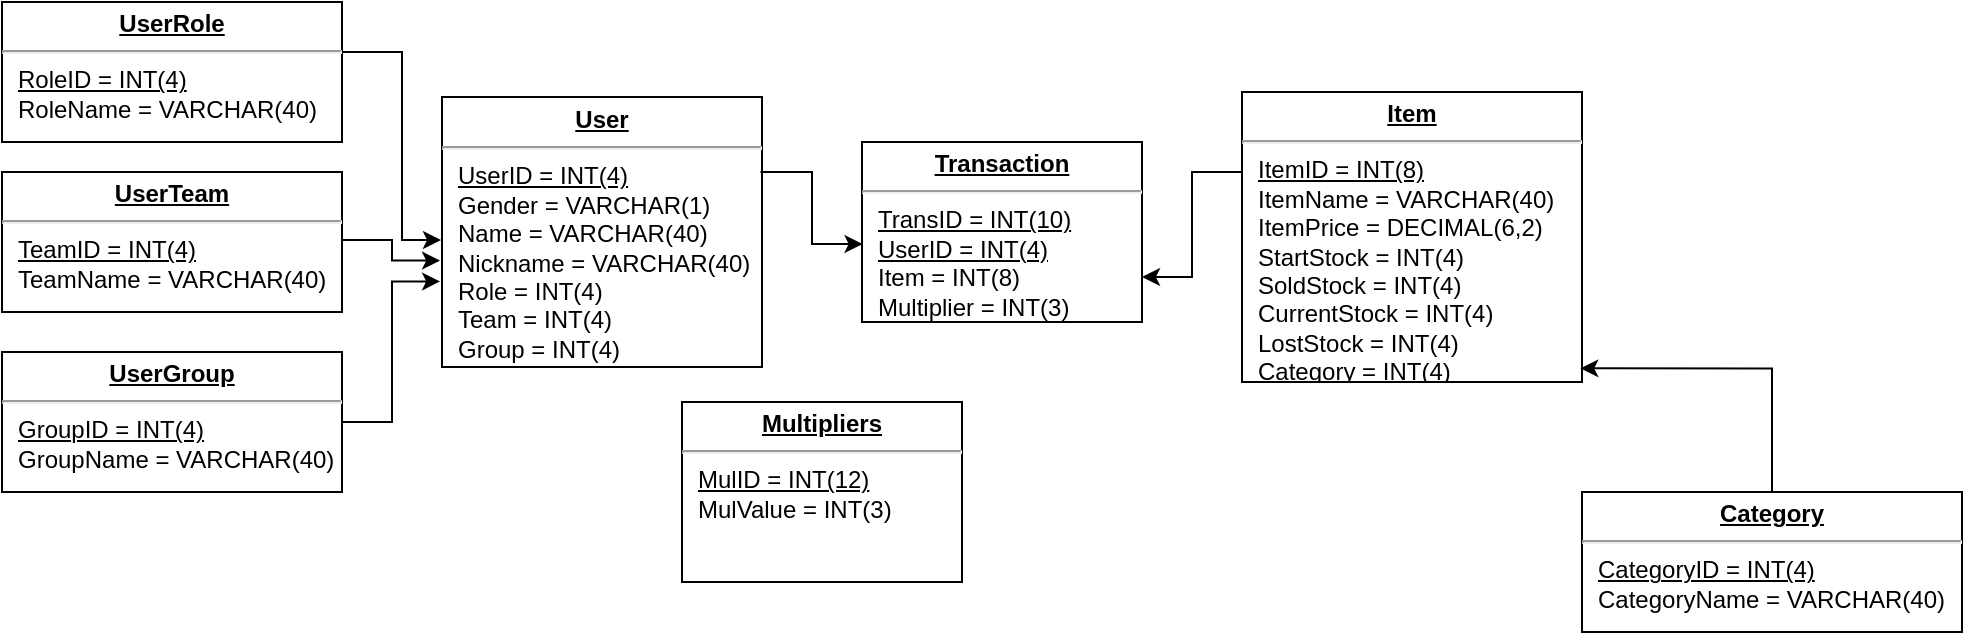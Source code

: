 <mxfile version="14.4.2" type="github">
  <diagram name="Page-1" id="a7904f86-f2b4-8e86-fa97-74104820619b">
    <mxGraphModel dx="1185" dy="648" grid="1" gridSize="10" guides="1" tooltips="1" connect="1" arrows="1" fold="1" page="1" pageScale="1" pageWidth="1100" pageHeight="850" background="#ffffff" math="0" shadow="0">
      <root>
        <mxCell id="0" />
        <mxCell id="1" parent="0" />
        <mxCell id="24794b860abc3c2d-1" value="&lt;p style=&quot;margin: 0px ; margin-top: 4px ; text-align: center ; text-decoration: underline&quot;&gt;&lt;b&gt;User&lt;/b&gt;&lt;/p&gt;&lt;hr&gt;&lt;p style=&quot;margin: 0px ; margin-left: 8px&quot;&gt;&lt;u&gt;UserID = INT(4)&lt;/u&gt;&lt;/p&gt;&lt;p style=&quot;margin: 0px ; margin-left: 8px&quot;&gt;Gender = VARCHAR(1)&lt;/p&gt;&lt;p style=&quot;margin: 0px ; margin-left: 8px&quot;&gt;Name = VARCHAR(40)&lt;/p&gt;&lt;p style=&quot;margin: 0px ; margin-left: 8px&quot;&gt;Nickname = VARCHAR(40)&lt;/p&gt;&lt;p style=&quot;margin: 0px ; margin-left: 8px&quot;&gt;Role = INT(4)&lt;/p&gt;&lt;p style=&quot;margin: 0px ; margin-left: 8px&quot;&gt;Team = INT(4)&lt;/p&gt;&lt;p style=&quot;margin: 0px ; margin-left: 8px&quot;&gt;Group = INT(4)&lt;/p&gt;" style="verticalAlign=top;align=left;overflow=fill;fontSize=12;fontFamily=Helvetica;html=1;rounded=0;shadow=0;comic=0;labelBackgroundColor=none;strokeWidth=1" parent="1" vertex="1">
          <mxGeometry x="280" y="447.5" width="160" height="135" as="geometry" />
        </mxCell>
        <mxCell id="FWuucCMc0svgSguMN8w9-3" style="edgeStyle=orthogonalEdgeStyle;rounded=0;orthogonalLoop=1;jettySize=auto;html=1;entryX=-0.006;entryY=0.606;entryDx=0;entryDy=0;entryPerimeter=0;exitX=0.994;exitY=0.486;exitDx=0;exitDy=0;exitPerimeter=0;" parent="1" source="24794b860abc3c2d-16" target="24794b860abc3c2d-1" edge="1">
          <mxGeometry relative="1" as="geometry" />
        </mxCell>
        <mxCell id="24794b860abc3c2d-16" value="&lt;p style=&quot;margin: 0px ; margin-top: 4px ; text-align: center ; text-decoration: underline&quot;&gt;&lt;b&gt;UserTeam&lt;/b&gt;&lt;/p&gt;&lt;hr&gt;&lt;p style=&quot;margin: 0px ; margin-left: 8px&quot;&gt;&lt;u&gt;TeamID = INT(4)&lt;/u&gt;&lt;br&gt;TeamName = VARCHAR(40)&lt;br&gt;&lt;/p&gt;" style="verticalAlign=top;align=left;overflow=fill;fontSize=12;fontFamily=Helvetica;html=1;rounded=0;shadow=0;comic=0;labelBackgroundColor=none;strokeWidth=1" parent="1" vertex="1">
          <mxGeometry x="60" y="485" width="170" height="70" as="geometry" />
        </mxCell>
        <mxCell id="FWuucCMc0svgSguMN8w9-2" style="edgeStyle=orthogonalEdgeStyle;rounded=0;orthogonalLoop=1;jettySize=auto;html=1;entryX=-0.006;entryY=0.683;entryDx=0;entryDy=0;entryPerimeter=0;" parent="1" source="24794b860abc3c2d-17" target="24794b860abc3c2d-1" edge="1">
          <mxGeometry relative="1" as="geometry" />
        </mxCell>
        <mxCell id="24794b860abc3c2d-17" value="&lt;p style=&quot;margin: 0px ; margin-top: 4px ; text-align: center ; text-decoration: underline&quot;&gt;&lt;b&gt;UserGroup&lt;/b&gt;&lt;/p&gt;&lt;hr&gt;&lt;p style=&quot;margin: 0px ; margin-left: 8px&quot;&gt;&lt;u&gt;GroupID = INT(4)&lt;/u&gt;&lt;br&gt;GroupName = VARCHAR(40)&lt;/p&gt;&lt;p style=&quot;margin: 0px ; margin-left: 8px&quot;&gt;&lt;br&gt;&lt;/p&gt;" style="verticalAlign=top;align=left;overflow=fill;fontSize=12;fontFamily=Helvetica;html=1;rounded=0;shadow=0;comic=0;labelBackgroundColor=none;strokeWidth=1" parent="1" vertex="1">
          <mxGeometry x="60" y="575" width="170" height="70" as="geometry" />
        </mxCell>
        <mxCell id="FWuucCMc0svgSguMN8w9-6" style="edgeStyle=orthogonalEdgeStyle;rounded=0;orthogonalLoop=1;jettySize=auto;html=1;entryX=1;entryY=0.75;entryDx=0;entryDy=0;exitX=0.005;exitY=0.276;exitDx=0;exitDy=0;exitPerimeter=0;" parent="1" source="24794b860abc3c2d-18" target="24794b860abc3c2d-29" edge="1">
          <mxGeometry relative="1" as="geometry" />
        </mxCell>
        <mxCell id="24794b860abc3c2d-18" value="&lt;p style=&quot;margin: 0px ; margin-top: 4px ; text-align: center ; text-decoration: underline&quot;&gt;&lt;b&gt;Item&lt;/b&gt;&lt;/p&gt;&lt;hr&gt;&lt;p style=&quot;margin: 0px ; margin-left: 8px&quot;&gt;&lt;u&gt;ItemID = INT(8)&lt;/u&gt;&lt;br&gt;ItemName = VARCHAR(40)&lt;/p&gt;&lt;p style=&quot;margin: 0px ; margin-left: 8px&quot;&gt;ItemPrice = DECIMAL(6,2)&lt;/p&gt;&lt;p style=&quot;margin: 0px ; margin-left: 8px&quot;&gt;StartStock = INT(4)&lt;/p&gt;&lt;p style=&quot;margin: 0px ; margin-left: 8px&quot;&gt;SoldStock = INT(4)&lt;/p&gt;&lt;p style=&quot;margin: 0px ; margin-left: 8px&quot;&gt;CurrentStock = INT(4)&lt;/p&gt;&lt;p style=&quot;margin: 0px ; margin-left: 8px&quot;&gt;LostStock = INT(4)&lt;/p&gt;&lt;p style=&quot;margin: 0px ; margin-left: 8px&quot;&gt;Category = INT(4)&lt;br&gt;&lt;br&gt;&lt;/p&gt;" style="verticalAlign=top;align=left;overflow=fill;fontSize=12;fontFamily=Helvetica;html=1;rounded=0;shadow=0;comic=0;labelBackgroundColor=none;strokeWidth=1" parent="1" vertex="1">
          <mxGeometry x="680" y="445" width="170" height="145" as="geometry" />
        </mxCell>
        <mxCell id="FWuucCMc0svgSguMN8w9-4" style="edgeStyle=orthogonalEdgeStyle;rounded=0;orthogonalLoop=1;jettySize=auto;html=1;entryX=-0.003;entryY=0.524;entryDx=0;entryDy=0;entryPerimeter=0;" parent="1" source="24794b860abc3c2d-22" target="24794b860abc3c2d-1" edge="1">
          <mxGeometry relative="1" as="geometry">
            <mxPoint x="244" y="481" as="targetPoint" />
            <Array as="points">
              <mxPoint x="260" y="425" />
              <mxPoint x="260" y="519" />
              <mxPoint x="279" y="519" />
            </Array>
          </mxGeometry>
        </mxCell>
        <mxCell id="24794b860abc3c2d-22" value="&lt;p style=&quot;margin: 0px ; margin-top: 4px ; text-align: center ; text-decoration: underline&quot;&gt;&lt;b&gt;UserRole&lt;/b&gt;&lt;/p&gt;&lt;hr&gt;&lt;p style=&quot;margin: 0px ; margin-left: 8px&quot;&gt;&lt;u&gt;RoleID = INT(4)&lt;/u&gt;&lt;/p&gt;&lt;p style=&quot;margin: 0px ; margin-left: 8px&quot;&gt;RoleName = VARCHAR(40)&lt;/p&gt;" style="verticalAlign=top;align=left;overflow=fill;fontSize=12;fontFamily=Helvetica;html=1;rounded=0;shadow=0;comic=0;labelBackgroundColor=none;strokeWidth=1" parent="1" vertex="1">
          <mxGeometry x="60" y="400" width="170" height="70" as="geometry" />
        </mxCell>
        <mxCell id="FWuucCMc0svgSguMN8w9-5" style="edgeStyle=orthogonalEdgeStyle;rounded=0;orthogonalLoop=1;jettySize=auto;html=1;entryX=0.002;entryY=0.567;entryDx=0;entryDy=0;entryPerimeter=0;exitX=0.995;exitY=0.278;exitDx=0;exitDy=0;exitPerimeter=0;" parent="1" source="24794b860abc3c2d-1" target="24794b860abc3c2d-29" edge="1">
          <mxGeometry relative="1" as="geometry" />
        </mxCell>
        <mxCell id="24794b860abc3c2d-29" value="&lt;p style=&quot;margin: 0px ; margin-top: 4px ; text-align: center ; text-decoration: underline&quot;&gt;&lt;b&gt;Transaction&lt;/b&gt;&lt;/p&gt;&lt;hr&gt;&lt;p style=&quot;margin: 0px ; margin-left: 8px&quot;&gt;&lt;u&gt;TransID = INT(10)&lt;/u&gt;&lt;/p&gt;&lt;p style=&quot;margin: 0px ; margin-left: 8px&quot;&gt;&lt;u&gt;UserID = INT(4)&lt;/u&gt;&lt;/p&gt;&lt;p style=&quot;margin: 0px ; margin-left: 8px&quot;&gt;Item = INT(8)&lt;/p&gt;&lt;p style=&quot;margin: 0px ; margin-left: 8px&quot;&gt;Multiplier = INT(3)&lt;/p&gt;&lt;p style=&quot;margin: 0px ; margin-left: 8px&quot;&gt;&lt;br&gt;&lt;/p&gt;" style="verticalAlign=top;align=left;overflow=fill;fontSize=12;fontFamily=Helvetica;html=1;rounded=0;shadow=0;comic=0;labelBackgroundColor=none;strokeWidth=1" parent="1" vertex="1">
          <mxGeometry x="490" y="470" width="140" height="90" as="geometry" />
        </mxCell>
        <mxCell id="mIbFw6u7k1w9V_V8A7LQ-2" value="&lt;p style=&quot;margin: 0px ; margin-top: 4px ; text-align: center ; text-decoration: underline&quot;&gt;&lt;b&gt;Multipliers&lt;/b&gt;&lt;/p&gt;&lt;hr&gt;&lt;p style=&quot;margin: 0px ; margin-left: 8px&quot;&gt;&lt;u&gt;MulID = INT(12)&lt;/u&gt;&lt;/p&gt;&lt;p style=&quot;margin: 0px ; margin-left: 8px&quot;&gt;MulValue = INT(3)&lt;/p&gt;&lt;p style=&quot;margin: 0px ; margin-left: 8px&quot;&gt;&lt;br&gt;&lt;/p&gt;" style="verticalAlign=top;align=left;overflow=fill;fontSize=12;fontFamily=Helvetica;html=1;rounded=0;shadow=0;comic=0;labelBackgroundColor=none;strokeWidth=1" vertex="1" parent="1">
          <mxGeometry x="400" y="600" width="140" height="90" as="geometry" />
        </mxCell>
        <mxCell id="mIbFw6u7k1w9V_V8A7LQ-4" style="edgeStyle=orthogonalEdgeStyle;rounded=0;orthogonalLoop=1;jettySize=auto;html=1;entryX=0.995;entryY=0.953;entryDx=0;entryDy=0;entryPerimeter=0;" edge="1" parent="1" source="mIbFw6u7k1w9V_V8A7LQ-3" target="24794b860abc3c2d-18">
          <mxGeometry relative="1" as="geometry" />
        </mxCell>
        <mxCell id="mIbFw6u7k1w9V_V8A7LQ-3" value="&lt;p style=&quot;margin: 0px ; margin-top: 4px ; text-align: center ; text-decoration: underline&quot;&gt;&lt;b&gt;Category&lt;/b&gt;&lt;/p&gt;&lt;hr&gt;&lt;p style=&quot;margin: 0px ; margin-left: 8px&quot;&gt;&lt;span&gt;&lt;u&gt;CategoryID = INT(4)&lt;/u&gt;&lt;/span&gt;&lt;/p&gt;&lt;p style=&quot;margin: 0px ; margin-left: 8px&quot;&gt;&lt;span&gt;CategoryName = VARCHAR(40)&lt;/span&gt;&lt;/p&gt;" style="verticalAlign=top;align=left;overflow=fill;fontSize=12;fontFamily=Helvetica;html=1;rounded=0;shadow=0;comic=0;labelBackgroundColor=none;strokeWidth=1" vertex="1" parent="1">
          <mxGeometry x="850" y="645" width="190" height="70" as="geometry" />
        </mxCell>
      </root>
    </mxGraphModel>
  </diagram>
</mxfile>
